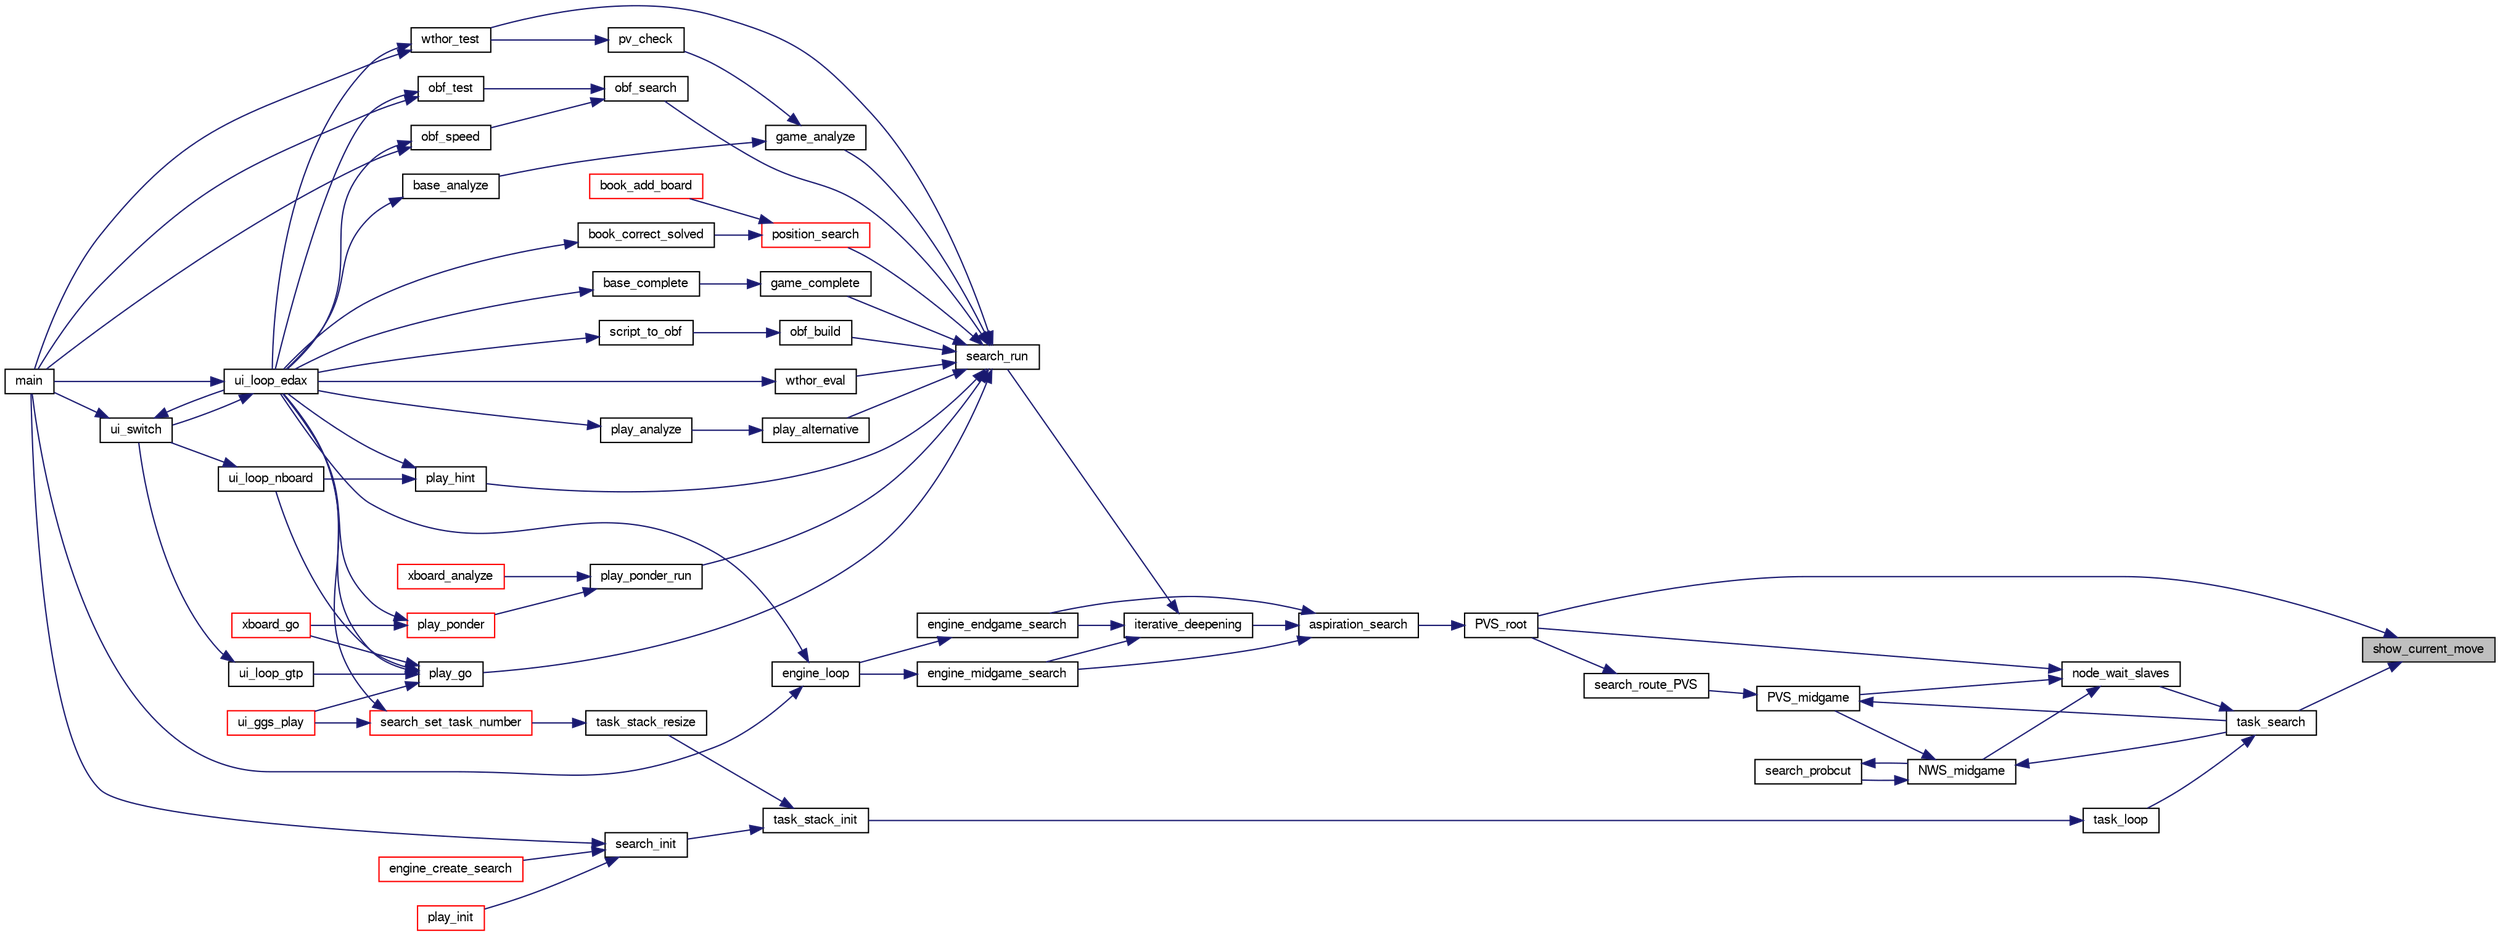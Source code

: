 digraph "show_current_move"
{
 // LATEX_PDF_SIZE
  bgcolor="transparent";
  edge [fontname="FreeSans",fontsize="10",labelfontname="FreeSans",labelfontsize="10"];
  node [fontname="FreeSans",fontsize="10",shape=record];
  rankdir="RL";
  Node1 [label="show_current_move",height=0.2,width=0.4,color="black", fillcolor="grey75", style="filled", fontcolor="black",tooltip=" "];
  Node1 -> Node2 [dir="back",color="midnightblue",fontsize="10",style="solid",fontname="FreeSans"];
  Node2 [label="PVS_root",height=0.2,width=0.4,color="black",URL="$root_8c.html#a1367650ce57b9632f862da187074edb7",tooltip="Principal Variation Search algorithm at the root of the tree."];
  Node2 -> Node3 [dir="back",color="midnightblue",fontsize="10",style="solid",fontname="FreeSans"];
  Node3 [label="aspiration_search",height=0.2,width=0.4,color="black",URL="$root_8c.html#ad7e7acc5e26be0248b45eff34678ee3b",tooltip="Aspiration window."];
  Node3 -> Node4 [dir="back",color="midnightblue",fontsize="10",style="solid",fontname="FreeSans"];
  Node4 [label="engine_endgame_search",height=0.2,width=0.4,color="black",URL="$cassio_8c.html#a59118e647ced4f05560b431b30ad73b9",tooltip="Endgame search."];
  Node4 -> Node5 [dir="back",color="midnightblue",fontsize="10",style="solid",fontname="FreeSans"];
  Node5 [label="engine_loop",height=0.2,width=0.4,color="black",URL="$cassio_8c.html#a3c5b977358cdb105de103ac2c2829f01",tooltip="Loop event."];
  Node5 -> Node6 [dir="back",color="midnightblue",fontsize="10",style="solid",fontname="FreeSans"];
  Node6 [label="main",height=0.2,width=0.4,color="black",URL="$main_8c.html#a3c04138a5bfe5d72780bb7e82a18e627",tooltip="edax main function."];
  Node5 -> Node7 [dir="back",color="midnightblue",fontsize="10",style="solid",fontname="FreeSans"];
  Node7 [label="ui_loop_edax",height=0.2,width=0.4,color="black",URL="$edax_8c.html#a2354b96c7688bae32bedb6203d672f50",tooltip="Loop event."];
  Node7 -> Node6 [dir="back",color="midnightblue",fontsize="10",style="solid",fontname="FreeSans"];
  Node7 -> Node8 [dir="back",color="midnightblue",fontsize="10",style="solid",fontname="FreeSans"];
  Node8 [label="ui_switch",height=0.2,width=0.4,color="black",URL="$ui_8c.html#a4234d6b0fd690186ef0ec2fc2eba2d4d",tooltip="Switch between different User Interface."];
  Node8 -> Node6 [dir="back",color="midnightblue",fontsize="10",style="solid",fontname="FreeSans"];
  Node8 -> Node7 [dir="back",color="midnightblue",fontsize="10",style="solid",fontname="FreeSans"];
  Node3 -> Node9 [dir="back",color="midnightblue",fontsize="10",style="solid",fontname="FreeSans"];
  Node9 [label="engine_midgame_search",height=0.2,width=0.4,color="black",URL="$cassio_8c.html#a71ebe2bfb187238a48c94edd82cb3024",tooltip="Midgame search."];
  Node9 -> Node5 [dir="back",color="midnightblue",fontsize="10",style="solid",fontname="FreeSans"];
  Node3 -> Node10 [dir="back",color="midnightblue",fontsize="10",style="solid",fontname="FreeSans"];
  Node10 [label="iterative_deepening",height=0.2,width=0.4,color="black",URL="$root_8c.html#a0e77250a21e5f5d70917a5356c22f5f3",tooltip="Iterative deepening."];
  Node10 -> Node4 [dir="back",color="midnightblue",fontsize="10",style="solid",fontname="FreeSans"];
  Node10 -> Node9 [dir="back",color="midnightblue",fontsize="10",style="solid",fontname="FreeSans"];
  Node10 -> Node11 [dir="back",color="midnightblue",fontsize="10",style="solid",fontname="FreeSans"];
  Node11 [label="search_run",height=0.2,width=0.4,color="black",URL="$root_8c.html#ae8b727693fc7a90e504bd8abec158c84",tooltip="Search the bestmove of a given board."];
  Node11 -> Node12 [dir="back",color="midnightblue",fontsize="10",style="solid",fontname="FreeSans"];
  Node12 [label="game_analyze",height=0.2,width=0.4,color="black",URL="$game_8c.html#a17775ff0efa3d8592bed935dedb31a45",tooltip="Analyze an endgame."];
  Node12 -> Node13 [dir="back",color="midnightblue",fontsize="10",style="solid",fontname="FreeSans"];
  Node13 [label="base_analyze",height=0.2,width=0.4,color="black",URL="$base_8c.html#a130adf3915feeb8dd21edd8c715c220f",tooltip="Base analysis."];
  Node13 -> Node7 [dir="back",color="midnightblue",fontsize="10",style="solid",fontname="FreeSans"];
  Node12 -> Node14 [dir="back",color="midnightblue",fontsize="10",style="solid",fontname="FreeSans"];
  Node14 [label="pv_check",height=0.2,width=0.4,color="black",URL="$base_8c.html#ae5fd96b2c5fc0853715832158d172eb0",tooltip="Verify that a PV does not contain errors."];
  Node14 -> Node15 [dir="back",color="midnightblue",fontsize="10",style="solid",fontname="FreeSans"];
  Node15 [label="wthor_test",height=0.2,width=0.4,color="black",URL="$base_8c.html#acd4aaf9717e79148da6c763b1c022016",tooltip="Test Search with a wthor base."];
  Node15 -> Node6 [dir="back",color="midnightblue",fontsize="10",style="solid",fontname="FreeSans"];
  Node15 -> Node7 [dir="back",color="midnightblue",fontsize="10",style="solid",fontname="FreeSans"];
  Node11 -> Node16 [dir="back",color="midnightblue",fontsize="10",style="solid",fontname="FreeSans"];
  Node16 [label="game_complete",height=0.2,width=0.4,color="black",URL="$game_8c.html#a2478745958cb21430866a4ea503274df",tooltip="Terminate an unfinished game."];
  Node16 -> Node17 [dir="back",color="midnightblue",fontsize="10",style="solid",fontname="FreeSans"];
  Node17 [label="base_complete",height=0.2,width=0.4,color="black",URL="$base_8c.html#a2aaa6c7fc6111edcd85b623bcd217180",tooltip="Base analysis."];
  Node17 -> Node7 [dir="back",color="midnightblue",fontsize="10",style="solid",fontname="FreeSans"];
  Node11 -> Node18 [dir="back",color="midnightblue",fontsize="10",style="solid",fontname="FreeSans"];
  Node18 [label="obf_build",height=0.2,width=0.4,color="black",URL="$obftest_8c.html#a6ed0f135c4cf4021e18eb1a965a72bfa",tooltip="Build an OBF structure."];
  Node18 -> Node19 [dir="back",color="midnightblue",fontsize="10",style="solid",fontname="FreeSans"];
  Node19 [label="script_to_obf",height=0.2,width=0.4,color="black",URL="$obftest_8c.html#ad1bc6f7d32d2b1775f5e91f2d2e0f8b8",tooltip="Build an OBF file from a Script file."];
  Node19 -> Node7 [dir="back",color="midnightblue",fontsize="10",style="solid",fontname="FreeSans"];
  Node11 -> Node20 [dir="back",color="midnightblue",fontsize="10",style="solid",fontname="FreeSans"];
  Node20 [label="obf_search",height=0.2,width=0.4,color="black",URL="$obftest_8c.html#ab9783a5ca8dc9d2b69ed9ae61945bbfb",tooltip="Analyze an OBF structure."];
  Node20 -> Node21 [dir="back",color="midnightblue",fontsize="10",style="solid",fontname="FreeSans"];
  Node21 [label="obf_speed",height=0.2,width=0.4,color="black",URL="$obftest_8c.html#a07fd9cdb993c22a9de285e054331e4e4",tooltip="Test edax speed by running for at least 1 minutes on problems deeper and deeper."];
  Node21 -> Node6 [dir="back",color="midnightblue",fontsize="10",style="solid",fontname="FreeSans"];
  Node21 -> Node7 [dir="back",color="midnightblue",fontsize="10",style="solid",fontname="FreeSans"];
  Node20 -> Node22 [dir="back",color="midnightblue",fontsize="10",style="solid",fontname="FreeSans"];
  Node22 [label="obf_test",height=0.2,width=0.4,color="black",URL="$obftest_8c.html#af8974909ba686b74a0620bdcc7ef5f81",tooltip="Test an OBF file."];
  Node22 -> Node6 [dir="back",color="midnightblue",fontsize="10",style="solid",fontname="FreeSans"];
  Node22 -> Node7 [dir="back",color="midnightblue",fontsize="10",style="solid",fontname="FreeSans"];
  Node11 -> Node23 [dir="back",color="midnightblue",fontsize="10",style="solid",fontname="FreeSans"];
  Node23 [label="play_alternative",height=0.2,width=0.4,color="black",URL="$play_8c.html#ab220e1e3acf69015cd2e2b32abbdbaae",tooltip="Seek for the best alternative move."];
  Node23 -> Node24 [dir="back",color="midnightblue",fontsize="10",style="solid",fontname="FreeSans"];
  Node24 [label="play_analyze",height=0.2,width=0.4,color="black",URL="$play_8c.html#a32624a895b8cf4ec475a8de0ee5df3a1",tooltip="Analyze a played game."];
  Node24 -> Node7 [dir="back",color="midnightblue",fontsize="10",style="solid",fontname="FreeSans"];
  Node11 -> Node25 [dir="back",color="midnightblue",fontsize="10",style="solid",fontname="FreeSans"];
  Node25 [label="play_go",height=0.2,width=0.4,color="black",URL="$play_8c.html#aeba64a0b6660a04cff93da447da3f746",tooltip="Start thinking."];
  Node25 -> Node26 [dir="back",color="midnightblue",fontsize="10",style="solid",fontname="FreeSans"];
  Node26 [label="ui_ggs_play",height=0.2,width=0.4,color="red",URL="$ggs_8c.html#a55704d516945d0fc38a4aae02fca1bfe",tooltip="ui_ggs_play"];
  Node25 -> Node7 [dir="back",color="midnightblue",fontsize="10",style="solid",fontname="FreeSans"];
  Node25 -> Node30 [dir="back",color="midnightblue",fontsize="10",style="solid",fontname="FreeSans"];
  Node30 [label="ui_loop_gtp",height=0.2,width=0.4,color="black",URL="$gtp_8c.html#aa036470059be60da73acd63418093e1e",tooltip="Loop event."];
  Node30 -> Node8 [dir="back",color="midnightblue",fontsize="10",style="solid",fontname="FreeSans"];
  Node25 -> Node31 [dir="back",color="midnightblue",fontsize="10",style="solid",fontname="FreeSans"];
  Node31 [label="ui_loop_nboard",height=0.2,width=0.4,color="black",URL="$nboard_8c.html#a13ec69450a157e8cbf526b11d1a27be6",tooltip="Loop event."];
  Node31 -> Node8 [dir="back",color="midnightblue",fontsize="10",style="solid",fontname="FreeSans"];
  Node25 -> Node32 [dir="back",color="midnightblue",fontsize="10",style="solid",fontname="FreeSans"];
  Node32 [label="xboard_go",height=0.2,width=0.4,color="red",URL="$xboard_8c.html#ac3cbe43d38c75f78ef60f463f91bf3fe",tooltip=" "];
  Node11 -> Node35 [dir="back",color="midnightblue",fontsize="10",style="solid",fontname="FreeSans"];
  Node35 [label="play_hint",height=0.2,width=0.4,color="black",URL="$play_8c.html#a331a1824215c3c7be0241fe0e2d4da57",tooltip="Start thinking."];
  Node35 -> Node7 [dir="back",color="midnightblue",fontsize="10",style="solid",fontname="FreeSans"];
  Node35 -> Node31 [dir="back",color="midnightblue",fontsize="10",style="solid",fontname="FreeSans"];
  Node11 -> Node36 [dir="back",color="midnightblue",fontsize="10",style="solid",fontname="FreeSans"];
  Node36 [label="play_ponder_run",height=0.2,width=0.4,color="black",URL="$play_8c.html#a6a826d8e8634b46e269daeed05de785c",tooltip="do ponderation."];
  Node36 -> Node37 [dir="back",color="midnightblue",fontsize="10",style="solid",fontname="FreeSans"];
  Node37 [label="play_ponder",height=0.2,width=0.4,color="red",URL="$play_8c.html#a391455b9715193a13afe7d863734893f",tooltip="Ponder."];
  Node37 -> Node7 [dir="back",color="midnightblue",fontsize="10",style="solid",fontname="FreeSans"];
  Node37 -> Node32 [dir="back",color="midnightblue",fontsize="10",style="solid",fontname="FreeSans"];
  Node36 -> Node39 [dir="back",color="midnightblue",fontsize="10",style="solid",fontname="FreeSans"];
  Node39 [label="xboard_analyze",height=0.2,width=0.4,color="red",URL="$xboard_8c.html#a213bcf9938dc33b50c60576920dbecda",tooltip="Analyze."];
  Node11 -> Node40 [dir="back",color="midnightblue",fontsize="10",style="solid",fontname="FreeSans"];
  Node40 [label="position_search",height=0.2,width=0.4,color="red",URL="$book_8c.html#ad3b2686173649c214c8349e5e3da0aca",tooltip="Evaluate a position."];
  Node40 -> Node41 [dir="back",color="midnightblue",fontsize="10",style="solid",fontname="FreeSans"];
  Node41 [label="book_add_board",height=0.2,width=0.4,color="red",URL="$book_8c.html#a429dbc3a206062b05e0e9da5f6fd8452",tooltip="Add a position."];
  Node40 -> Node55 [dir="back",color="midnightblue",fontsize="10",style="solid",fontname="FreeSans"];
  Node55 [label="book_correct_solved",height=0.2,width=0.4,color="black",URL="$book_8c.html#a5d47bbd4e02ae5c77348337d33a5a5d1",tooltip="Correct wrong solved score in the book."];
  Node55 -> Node7 [dir="back",color="midnightblue",fontsize="10",style="solid",fontname="FreeSans"];
  Node11 -> Node65 [dir="back",color="midnightblue",fontsize="10",style="solid",fontname="FreeSans"];
  Node65 [label="wthor_eval",height=0.2,width=0.4,color="black",URL="$base_8c.html#a86b72b1d7f3ee47ec62cbb618546ec70",tooltip="Test Eval with a wthor base."];
  Node65 -> Node7 [dir="back",color="midnightblue",fontsize="10",style="solid",fontname="FreeSans"];
  Node11 -> Node15 [dir="back",color="midnightblue",fontsize="10",style="solid",fontname="FreeSans"];
  Node1 -> Node66 [dir="back",color="midnightblue",fontsize="10",style="solid",fontname="FreeSans"];
  Node66 [label="task_search",height=0.2,width=0.4,color="black",URL="$ybwc_8c.html#aaa4fc1461e78cd5569318f9e19399e50",tooltip="A parallel search within a Task structure."];
  Node66 -> Node67 [dir="back",color="midnightblue",fontsize="10",style="solid",fontname="FreeSans"];
  Node67 [label="node_wait_slaves",height=0.2,width=0.4,color="black",URL="$ybwc_8c.html#a6cab65bf7dade2f8653a2e3276b89c78",tooltip="Wait for slaves termination."];
  Node67 -> Node68 [dir="back",color="midnightblue",fontsize="10",style="solid",fontname="FreeSans"];
  Node68 [label="NWS_midgame",height=0.2,width=0.4,color="black",URL="$midgame_8c.html#a124e89d53abb00ee28a9f3135b5682dc",tooltip="Evaluate a midgame position with a Null Window Search algorithm."];
  Node68 -> Node69 [dir="back",color="midnightblue",fontsize="10",style="solid",fontname="FreeSans"];
  Node69 [label="PVS_midgame",height=0.2,width=0.4,color="black",URL="$midgame_8c.html#a356424012da8237d13afb64450c0fb33",tooltip="Evaluate a position with a deep Principal Variation Search algorithm."];
  Node69 -> Node70 [dir="back",color="midnightblue",fontsize="10",style="solid",fontname="FreeSans"];
  Node70 [label="search_route_PVS",height=0.2,width=0.4,color="black",URL="$root_8c.html#ab2e5830644a88819b823d90fd9878d4d",tooltip="Reroute the PVS between midgame,endgame or terminal PVS."];
  Node70 -> Node2 [dir="back",color="midnightblue",fontsize="10",style="solid",fontname="FreeSans"];
  Node69 -> Node66 [dir="back",color="midnightblue",fontsize="10",style="solid",fontname="FreeSans"];
  Node68 -> Node71 [dir="back",color="midnightblue",fontsize="10",style="solid",fontname="FreeSans"];
  Node71 [label="search_probcut",height=0.2,width=0.4,color="black",URL="$midgame_8c.html#a232fed82bb28cdcc18d59d1cfecab0f1",tooltip="Probcut."];
  Node71 -> Node68 [dir="back",color="midnightblue",fontsize="10",style="solid",fontname="FreeSans"];
  Node68 -> Node66 [dir="back",color="midnightblue",fontsize="10",style="solid",fontname="FreeSans"];
  Node67 -> Node69 [dir="back",color="midnightblue",fontsize="10",style="solid",fontname="FreeSans"];
  Node67 -> Node2 [dir="back",color="midnightblue",fontsize="10",style="solid",fontname="FreeSans"];
  Node66 -> Node72 [dir="back",color="midnightblue",fontsize="10",style="solid",fontname="FreeSans"];
  Node72 [label="task_loop",height=0.2,width=0.4,color="black",URL="$ybwc_8c.html#a6b16943d9461c507b37a3228768e840d",tooltip="The main loop runned by a task."];
  Node72 -> Node73 [dir="back",color="midnightblue",fontsize="10",style="solid",fontname="FreeSans"];
  Node73 [label="task_stack_init",height=0.2,width=0.4,color="black",URL="$ybwc_8c.html#a9cb14f779a1d8a9e62b7f7acdbd0eebe",tooltip="Initialize the stack of tasks."];
  Node73 -> Node74 [dir="back",color="midnightblue",fontsize="10",style="solid",fontname="FreeSans"];
  Node74 [label="search_init",height=0.2,width=0.4,color="black",URL="$search_8c.html#a1b7d29da171f6927ea8212ee768f37c9",tooltip="Init the main search."];
  Node74 -> Node75 [dir="back",color="midnightblue",fontsize="10",style="solid",fontname="FreeSans"];
  Node75 [label="engine_create_search",height=0.2,width=0.4,color="red",URL="$cassio_8c.html#a11a5cdab7fa3b7498c05a4e9c24301ba",tooltip="Create engine search."];
  Node74 -> Node6 [dir="back",color="midnightblue",fontsize="10",style="solid",fontname="FreeSans"];
  Node74 -> Node77 [dir="back",color="midnightblue",fontsize="10",style="solid",fontname="FreeSans"];
  Node77 [label="play_init",height=0.2,width=0.4,color="red",URL="$play_8c.html#a6d31b5bcf034cd633bd2b93e634db42e",tooltip="Initialization."];
  Node73 -> Node78 [dir="back",color="midnightblue",fontsize="10",style="solid",fontname="FreeSans"];
  Node78 [label="task_stack_resize",height=0.2,width=0.4,color="black",URL="$ybwc_8c.html#a95a724079314f7b0fa62a0d83ad74541",tooltip="Resize the stack of tasks."];
  Node78 -> Node79 [dir="back",color="midnightblue",fontsize="10",style="solid",fontname="FreeSans"];
  Node79 [label="search_set_task_number",height=0.2,width=0.4,color="red",URL="$search_8c.html#a68cd7675b74d22fc78ce88467e02d6ab",tooltip="Change the number of task."];
  Node79 -> Node26 [dir="back",color="midnightblue",fontsize="10",style="solid",fontname="FreeSans"];
  Node79 -> Node7 [dir="back",color="midnightblue",fontsize="10",style="solid",fontname="FreeSans"];
}
